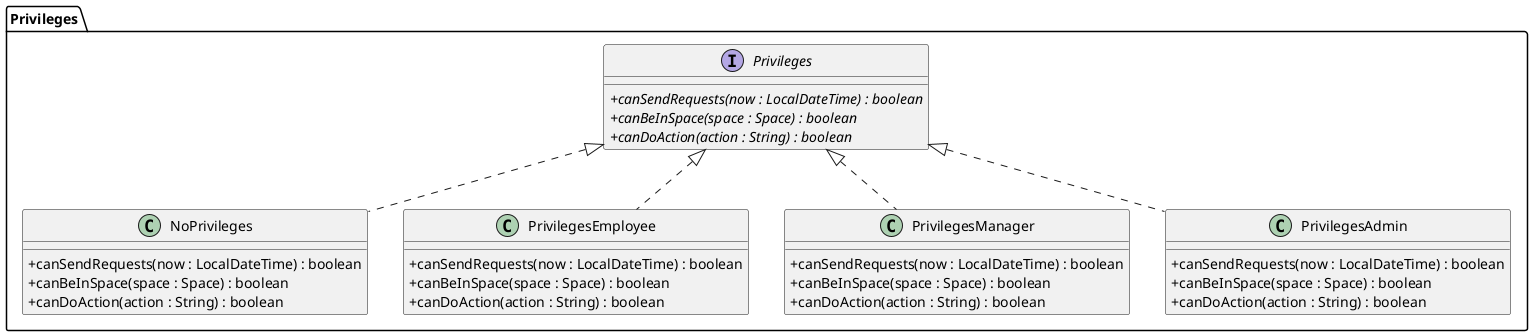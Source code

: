 @startuml
'https://plantuml.com/class-diagram
skinparam classAttributeIconSize 0

package "Privileges" {
    interface "Privileges" {
        + {abstract} canSendRequests(now : LocalDateTime) : boolean
        + {abstract} canBeInSpace(space : Space) : boolean
        + {abstract} canDoAction(action : String) : boolean
    }

    class NoPrivileges implements "Privileges" {
        + canSendRequests(now : LocalDateTime) : boolean
        + canBeInSpace(space : Space) : boolean
        + canDoAction(action : String) : boolean
    }

    class PrivilegesEmployee implements "Privileges" {
        + canSendRequests(now : LocalDateTime) : boolean
        + canBeInSpace(space : Space) : boolean
        + canDoAction(action : String) : boolean
    }

    class PrivilegesManager implements "Privileges" {
        + canSendRequests(now : LocalDateTime) : boolean
        + canBeInSpace(space : Space) : boolean
        + canDoAction(action : String) : boolean
    }

    class PrivilegesAdmin implements "Privileges" {
        + canSendRequests(now : LocalDateTime) : boolean
        + canBeInSpace(space : Space) : boolean
        + canDoAction(action : String) : boolean
    }
}
@enduml